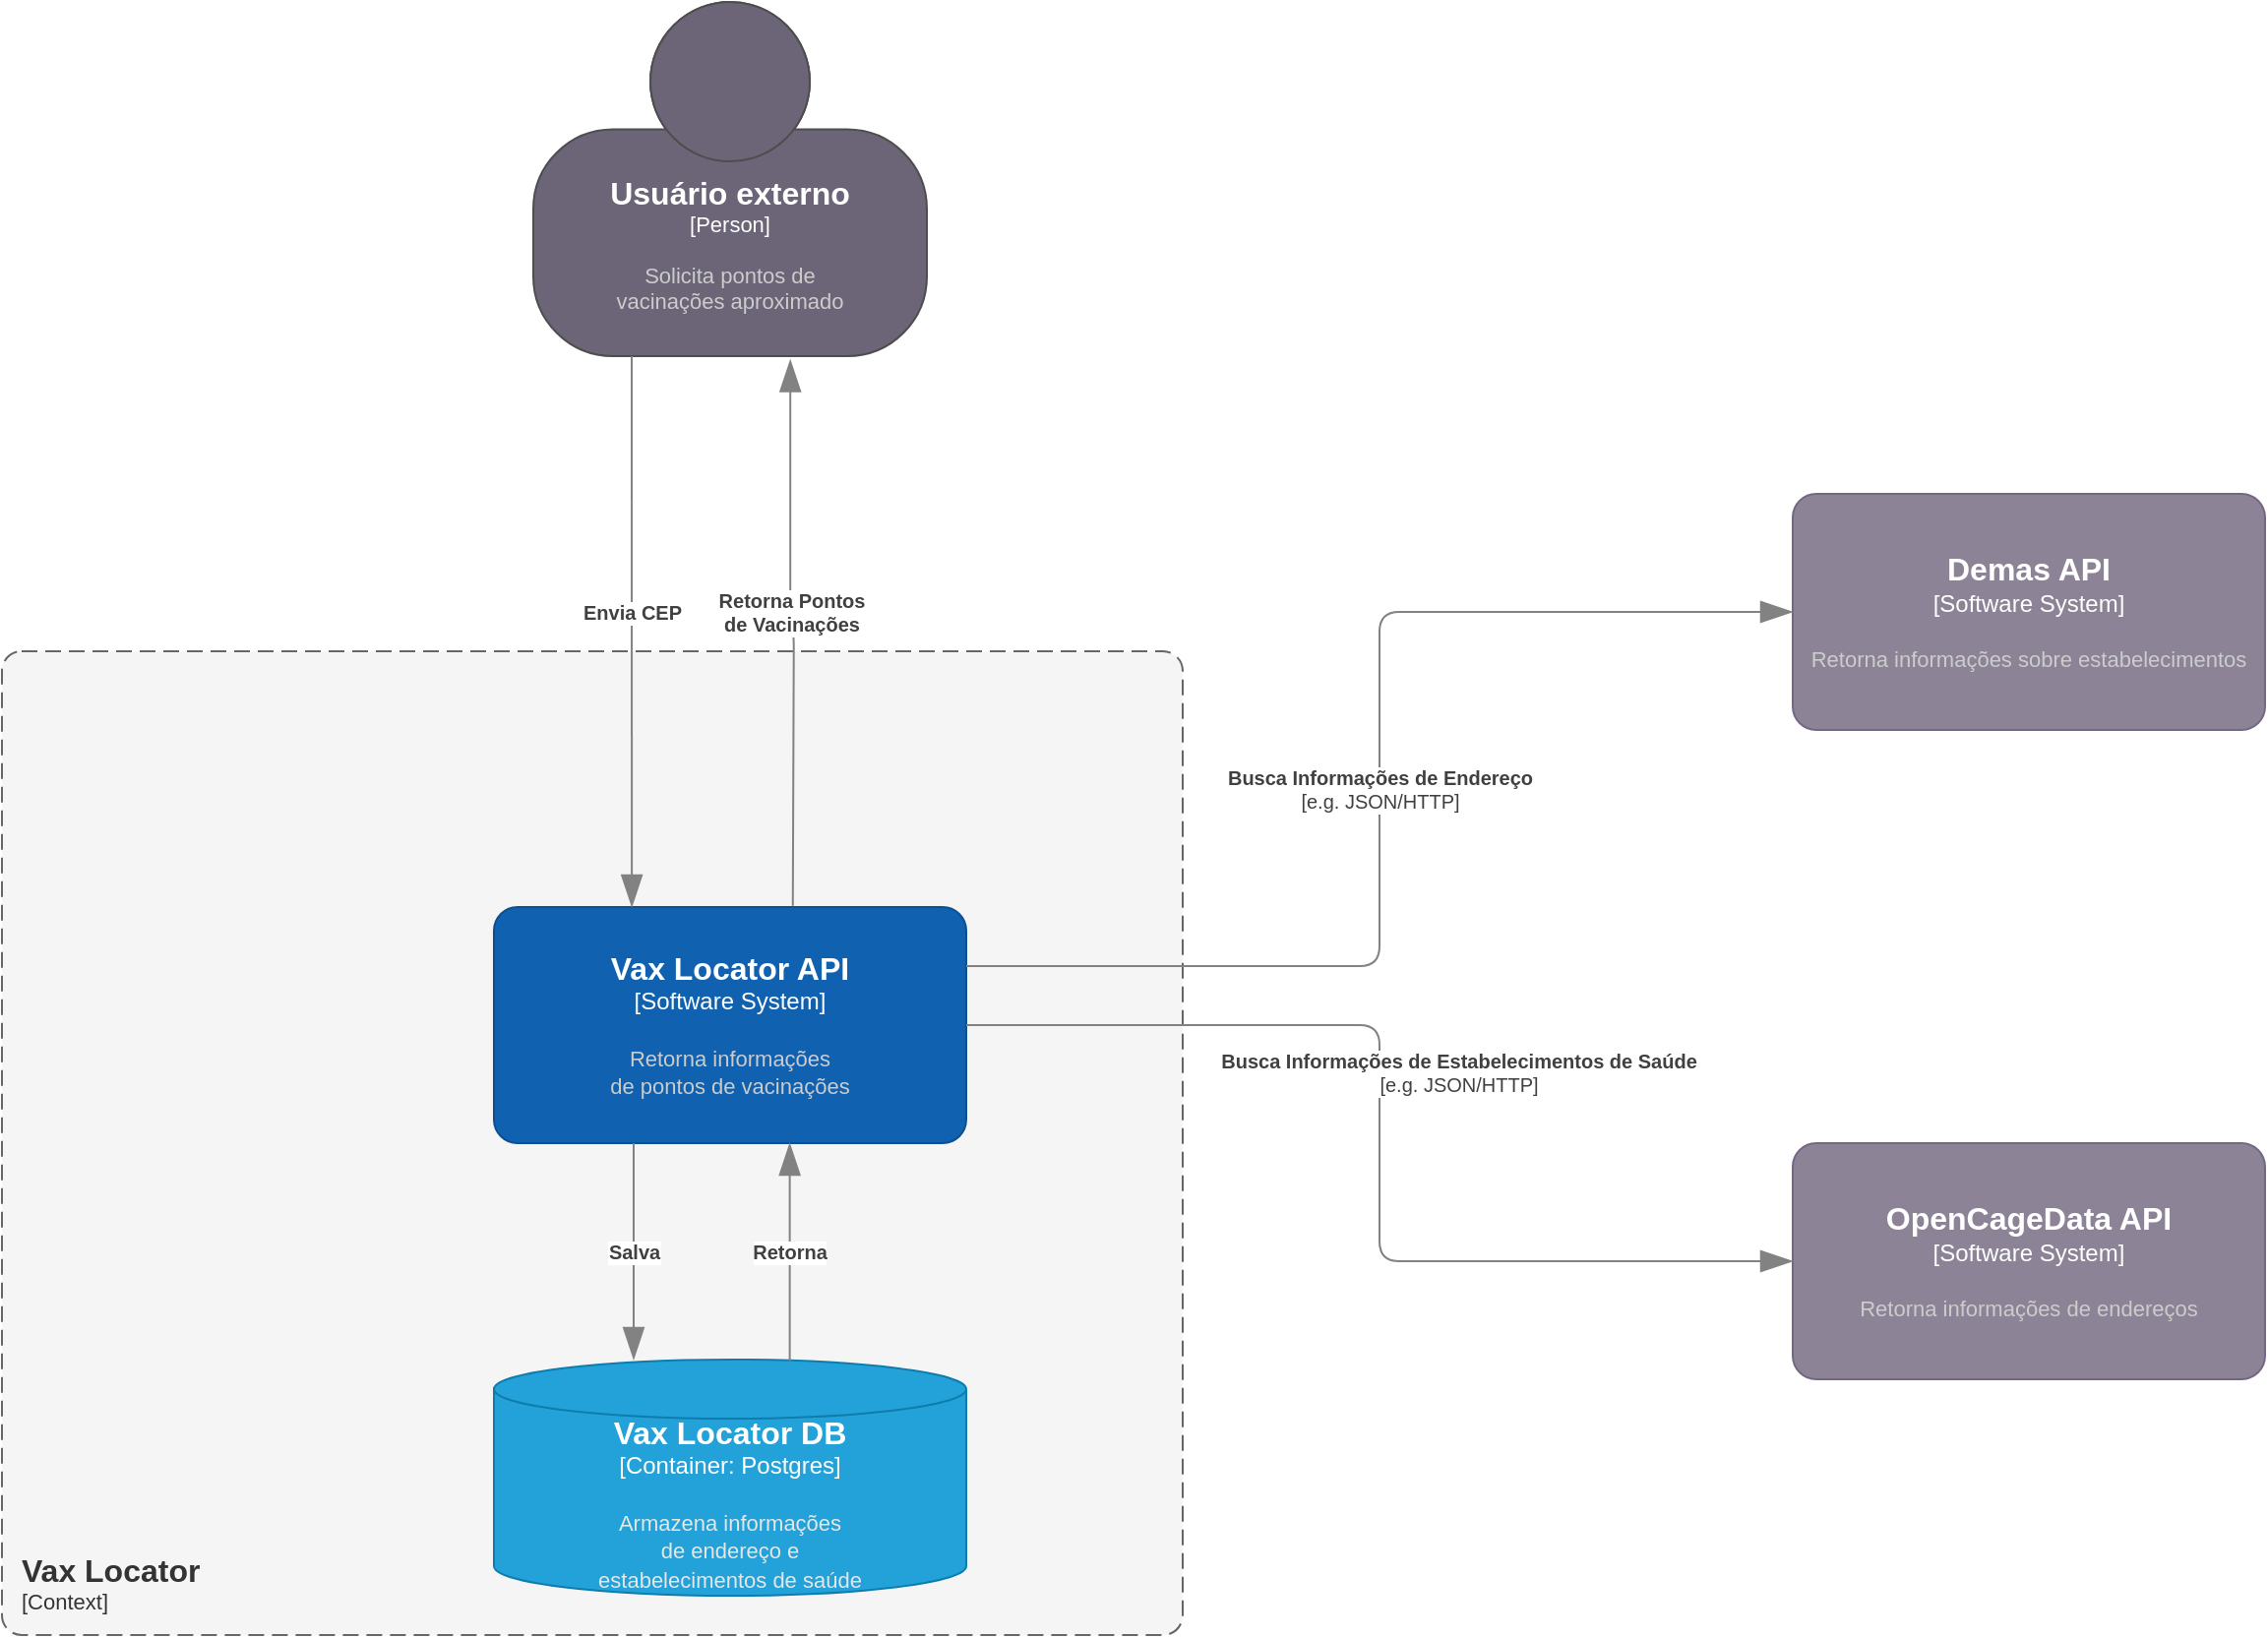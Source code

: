 <mxfile version="22.1.3" type="github">
  <diagram name="Página-1" id="QkrQlqgrrxxfXcxnCm_4">
    <mxGraphModel dx="1750" dy="890" grid="1" gridSize="10" guides="1" tooltips="1" connect="1" arrows="1" fold="1" page="1" pageScale="1" pageWidth="827" pageHeight="1169" math="0" shadow="0">
      <root>
        <mxCell id="0" />
        <mxCell id="1" parent="0" />
        <object placeholders="1" c4Name="Vax Locator" c4Type="SystemScopeBoundary" c4Application="Context" label="&lt;font style=&quot;font-size: 16px&quot;&gt;&lt;b&gt;&lt;div style=&quot;text-align: left&quot;&gt;%c4Name%&lt;/div&gt;&lt;/b&gt;&lt;/font&gt;&lt;div style=&quot;text-align: left&quot;&gt;[%c4Application%]&lt;/div&gt;" id="pda01Lea6JTAgPqUUlsO-16">
          <mxCell style="rounded=1;fontSize=11;whiteSpace=wrap;html=1;dashed=1;arcSize=20;fillColor=#f5f5f5;strokeColor=#666666;labelBackgroundColor=none;align=left;verticalAlign=bottom;labelBorderColor=none;spacingTop=0;spacing=10;dashPattern=8 4;metaEdit=1;rotatable=0;perimeter=rectanglePerimeter;noLabel=0;labelPadding=0;allowArrows=0;connectable=0;expand=0;recursiveResize=0;editable=1;pointerEvents=0;absoluteArcSize=1;points=[[0.25,0,0],[0.5,0,0],[0.75,0,0],[1,0.25,0],[1,0.5,0],[1,0.75,0],[0.75,1,0],[0.5,1,0],[0.25,1,0],[0,0.75,0],[0,0.5,0],[0,0.25,0]];fontColor=#333333;" vertex="1" parent="1">
            <mxGeometry x="40" y="360" width="600" height="500" as="geometry" />
          </mxCell>
        </object>
        <object placeholders="1" c4Name="Usuário externo" c4Type="Person" c4Description="Solicita pontos de &#xa;vacinações aproximado" label="&lt;font style=&quot;font-size: 16px&quot;&gt;&lt;b&gt;%c4Name%&lt;/b&gt;&lt;/font&gt;&lt;div&gt;[%c4Type%]&lt;/div&gt;&lt;br&gt;&lt;div&gt;&lt;font style=&quot;font-size: 11px&quot;&gt;&lt;font color=&quot;#cccccc&quot;&gt;%c4Description%&lt;/font&gt;&lt;/div&gt;" id="pda01Lea6JTAgPqUUlsO-1">
          <mxCell style="html=1;fontSize=11;dashed=0;whiteSpace=wrap;fillColor=#6C6477;strokeColor=#4D4D4D;fontColor=#ffffff;shape=mxgraph.c4.person2;align=center;metaEdit=1;points=[[0.5,0,0],[1,0.5,0],[1,0.75,0],[0.75,1,0],[0.5,1,0],[0.25,1,0],[0,0.75,0],[0,0.5,0]];resizable=0;rounded=1;" vertex="1" parent="1">
            <mxGeometry x="310" y="30" width="200" height="180" as="geometry" />
          </mxCell>
        </object>
        <object placeholders="1" c4Name="OpenCageData API " c4Type="Software System" c4Description="Retorna informações de endereços" label="&lt;font style=&quot;font-size: 16px&quot;&gt;&lt;b&gt;%c4Name%&lt;/b&gt;&lt;/font&gt;&lt;div&gt;[%c4Type%]&lt;/div&gt;&lt;br&gt;&lt;div&gt;&lt;font style=&quot;font-size: 11px&quot;&gt;&lt;font color=&quot;#cccccc&quot;&gt;%c4Description%&lt;/font&gt;&lt;/div&gt;" id="pda01Lea6JTAgPqUUlsO-2">
          <mxCell style="rounded=1;whiteSpace=wrap;html=1;labelBackgroundColor=none;fillColor=#8C8496;fontColor=#ffffff;align=center;arcSize=10;strokeColor=#736782;metaEdit=1;resizable=0;points=[[0.25,0,0],[0.5,0,0],[0.75,0,0],[1,0.25,0],[1,0.5,0],[1,0.75,0],[0.75,1,0],[0.5,1,0],[0.25,1,0],[0,0.75,0],[0,0.5,0],[0,0.25,0]];" vertex="1" parent="1">
            <mxGeometry x="950" y="610" width="240" height="120" as="geometry" />
          </mxCell>
        </object>
        <object placeholders="1" c4Name="Demas API" c4Type="Software System" c4Description="Retorna informações sobre estabelecimentos" label="&lt;font style=&quot;font-size: 16px&quot;&gt;&lt;b&gt;%c4Name%&lt;/b&gt;&lt;/font&gt;&lt;div&gt;[%c4Type%]&lt;/div&gt;&lt;br&gt;&lt;div&gt;&lt;font style=&quot;font-size: 11px&quot;&gt;&lt;font color=&quot;#cccccc&quot;&gt;%c4Description%&lt;/font&gt;&lt;/div&gt;" id="pda01Lea6JTAgPqUUlsO-3">
          <mxCell style="rounded=1;whiteSpace=wrap;html=1;labelBackgroundColor=none;fillColor=#8C8496;fontColor=#ffffff;align=center;arcSize=10;strokeColor=#736782;metaEdit=1;resizable=0;points=[[0.25,0,0],[0.5,0,0],[0.75,0,0],[1,0.25,0],[1,0.5,0],[1,0.75,0],[0.75,1,0],[0.5,1,0],[0.25,1,0],[0,0.75,0],[0,0.5,0],[0,0.25,0]];" vertex="1" parent="1">
            <mxGeometry x="950" y="280" width="240" height="120" as="geometry" />
          </mxCell>
        </object>
        <object placeholders="1" c4Name="Vax Locator API" c4Type="Software System" c4Description="Retorna informações &#xa;de pontos de vacinações" label="&lt;font style=&quot;font-size: 16px&quot;&gt;&lt;b&gt;%c4Name%&lt;/b&gt;&lt;/font&gt;&lt;div&gt;[%c4Type%]&lt;/div&gt;&lt;br&gt;&lt;div&gt;&lt;font style=&quot;font-size: 11px&quot;&gt;&lt;font color=&quot;#cccccc&quot;&gt;%c4Description%&lt;/font&gt;&lt;/div&gt;" id="pda01Lea6JTAgPqUUlsO-4">
          <mxCell style="rounded=1;whiteSpace=wrap;html=1;labelBackgroundColor=none;fillColor=#1061B0;fontColor=#ffffff;align=center;arcSize=10;strokeColor=#0D5091;metaEdit=1;resizable=0;points=[[0.25,0,0],[0.5,0,0],[0.75,0,0],[1,0.25,0],[1,0.5,0],[1,0.75,0],[0.75,1,0],[0.5,1,0],[0.25,1,0],[0,0.75,0],[0,0.5,0],[0,0.25,0]];" vertex="1" parent="1">
            <mxGeometry x="290" y="490" width="240" height="120" as="geometry" />
          </mxCell>
        </object>
        <object placeholders="1" c4Type="Vax Locator DB" c4Container="Container" c4Technology="Postgres" c4Description="Armazena informações&#xa;de endereço e&#xa;estabelecimentos de saúde" label="&lt;font style=&quot;font-size: 16px&quot;&gt;&lt;b&gt;%c4Type%&lt;/b&gt;&lt;/font&gt;&lt;div&gt;[%c4Container%:&amp;nbsp;%c4Technology%]&lt;/div&gt;&lt;br&gt;&lt;div&gt;&lt;font style=&quot;font-size: 11px&quot;&gt;&lt;font color=&quot;#E6E6E6&quot;&gt;%c4Description%&lt;/font&gt;&lt;/div&gt;" id="pda01Lea6JTAgPqUUlsO-5">
          <mxCell style="shape=cylinder3;size=15;whiteSpace=wrap;html=1;boundedLbl=1;rounded=1;labelBackgroundColor=none;fillColor=#23A2D9;fontSize=12;fontColor=#ffffff;align=center;strokeColor=#0E7DAD;metaEdit=1;points=[[0.5,0,0],[1,0.25,0],[1,0.5,0],[1,0.75,0],[0.5,1,0],[0,0.75,0],[0,0.5,0],[0,0.25,0]];resizable=0;" vertex="1" parent="1">
            <mxGeometry x="290" y="720" width="240" height="120" as="geometry" />
          </mxCell>
        </object>
        <object placeholders="1" c4Type="Relationship" c4Technology="e.g. JSON/HTTP" c4Description="Busca Informações de Endereço" label="&lt;div style=&quot;text-align: left&quot;&gt;&lt;div style=&quot;text-align: center&quot;&gt;&lt;b&gt;%c4Description%&lt;/b&gt;&lt;/div&gt;&lt;div style=&quot;text-align: center&quot;&gt;[%c4Technology%]&lt;/div&gt;&lt;/div&gt;" id="pda01Lea6JTAgPqUUlsO-7">
          <mxCell style="endArrow=blockThin;html=1;fontSize=10;fontColor=#404040;strokeWidth=1;endFill=1;strokeColor=#828282;elbow=vertical;metaEdit=1;endSize=14;startSize=14;jumpStyle=arc;jumpSize=16;rounded=1;edgeStyle=orthogonalEdgeStyle;entryX=0;entryY=0.5;entryDx=0;entryDy=0;entryPerimeter=0;exitX=1;exitY=0.25;exitDx=0;exitDy=0;exitPerimeter=0;" edge="1" parent="1" source="pda01Lea6JTAgPqUUlsO-4" target="pda01Lea6JTAgPqUUlsO-3">
            <mxGeometry width="240" relative="1" as="geometry">
              <mxPoint x="440" y="429.44" as="sourcePoint" />
              <mxPoint x="680" y="429.44" as="targetPoint" />
            </mxGeometry>
          </mxCell>
        </object>
        <object placeholders="1" c4Type="Relationship" c4Technology="e.g. JSON/HTTP" c4Description="Busca Informações de Estabelecimentos de Saúde" label="&lt;div style=&quot;text-align: left&quot;&gt;&lt;div style=&quot;text-align: center&quot;&gt;&lt;b&gt;%c4Description%&lt;/b&gt;&lt;/div&gt;&lt;div style=&quot;text-align: center&quot;&gt;[%c4Technology%]&lt;/div&gt;&lt;/div&gt;" id="pda01Lea6JTAgPqUUlsO-8">
          <mxCell style="endArrow=blockThin;html=1;fontSize=10;fontColor=#404040;strokeWidth=1;endFill=1;strokeColor=#828282;elbow=vertical;metaEdit=1;endSize=14;startSize=14;jumpStyle=arc;jumpSize=16;rounded=1;edgeStyle=orthogonalEdgeStyle;exitX=1;exitY=0.5;exitDx=0;exitDy=0;exitPerimeter=0;entryX=0;entryY=0.5;entryDx=0;entryDy=0;entryPerimeter=0;" edge="1" parent="1" source="pda01Lea6JTAgPqUUlsO-4" target="pda01Lea6JTAgPqUUlsO-2">
            <mxGeometry x="-0.133" y="40" width="240" relative="1" as="geometry">
              <mxPoint x="545" y="550" as="sourcePoint" />
              <mxPoint x="725" y="670" as="targetPoint" />
              <mxPoint as="offset" />
            </mxGeometry>
          </mxCell>
        </object>
        <object placeholders="1" c4Type="Relationship" c4Description="Salva" label="&lt;div style=&quot;text-align: left&quot;&gt;&lt;div style=&quot;text-align: center&quot;&gt;&lt;b&gt;%c4Description%&lt;/b&gt;&lt;/div&gt;" id="pda01Lea6JTAgPqUUlsO-12">
          <mxCell style="endArrow=blockThin;html=1;fontSize=10;fontColor=#404040;strokeWidth=1;endFill=1;strokeColor=#828282;elbow=vertical;metaEdit=1;endSize=14;startSize=14;jumpStyle=arc;jumpSize=16;rounded=1;edgeStyle=orthogonalEdgeStyle;exitX=0.5;exitY=1;exitDx=0;exitDy=0;exitPerimeter=0;entryX=0.5;entryY=0;entryDx=0;entryDy=0;entryPerimeter=0;" edge="1" parent="1">
            <mxGeometry width="240" relative="1" as="geometry">
              <mxPoint x="361" y="610" as="sourcePoint" />
              <mxPoint x="361" y="720" as="targetPoint" />
            </mxGeometry>
          </mxCell>
        </object>
        <object placeholders="1" c4Type="Relationship" c4Description="Retorna" label="&lt;div style=&quot;text-align: left&quot;&gt;&lt;div style=&quot;text-align: center&quot;&gt;&lt;b&gt;%c4Description%&lt;/b&gt;&lt;/div&gt;" id="pda01Lea6JTAgPqUUlsO-13">
          <mxCell style="endArrow=blockThin;html=1;fontSize=10;fontColor=#404040;strokeWidth=1;endFill=1;strokeColor=#828282;elbow=vertical;metaEdit=1;endSize=14;startSize=14;jumpStyle=arc;jumpSize=16;rounded=1;edgeStyle=orthogonalEdgeStyle;exitX=0.593;exitY=0.006;exitDx=0;exitDy=0;exitPerimeter=0;entryX=0.593;entryY=1;entryDx=0;entryDy=0;entryPerimeter=0;" edge="1" parent="1">
            <mxGeometry width="240" relative="1" as="geometry">
              <mxPoint x="440.32" y="720.72" as="sourcePoint" />
              <mxPoint x="440.32" y="610" as="targetPoint" />
            </mxGeometry>
          </mxCell>
        </object>
        <object placeholders="1" c4Type="Relationship" c4Description="Envia CEP" label="&lt;div style=&quot;text-align: left&quot;&gt;&lt;div style=&quot;text-align: center&quot;&gt;&lt;b&gt;%c4Description%&lt;/b&gt;&lt;/div&gt;" id="pda01Lea6JTAgPqUUlsO-14">
          <mxCell style="endArrow=blockThin;html=1;fontSize=10;fontColor=#404040;strokeWidth=1;endFill=1;strokeColor=#828282;elbow=vertical;metaEdit=1;endSize=14;startSize=14;jumpStyle=arc;jumpSize=16;rounded=1;edgeStyle=orthogonalEdgeStyle;exitX=0.25;exitY=1;exitDx=0;exitDy=0;exitPerimeter=0;entryX=0.292;entryY=0;entryDx=0;entryDy=0;entryPerimeter=0;" edge="1" parent="1" source="pda01Lea6JTAgPqUUlsO-1" target="pda01Lea6JTAgPqUUlsO-4">
            <mxGeometry x="-0.072" width="240" relative="1" as="geometry">
              <mxPoint x="350" y="390" as="sourcePoint" />
              <mxPoint x="350" y="500" as="targetPoint" />
              <mxPoint as="offset" />
            </mxGeometry>
          </mxCell>
        </object>
        <object placeholders="1" c4Type="Relationship" c4Description="Retorna Pontos &#xa;de Vacinações" label="&lt;div style=&quot;text-align: left&quot;&gt;&lt;div style=&quot;text-align: center&quot;&gt;&lt;b&gt;%c4Description%&lt;/b&gt;&lt;/div&gt;" id="pda01Lea6JTAgPqUUlsO-15">
          <mxCell style="endArrow=blockThin;html=1;fontSize=10;fontColor=#404040;strokeWidth=1;endFill=1;strokeColor=#828282;elbow=vertical;metaEdit=1;endSize=14;startSize=14;jumpStyle=arc;jumpSize=16;rounded=1;edgeStyle=orthogonalEdgeStyle;exitX=0.612;exitY=-0.005;exitDx=0;exitDy=0;exitPerimeter=0;entryX=0.653;entryY=1.01;entryDx=0;entryDy=0;entryPerimeter=0;" edge="1" parent="1" target="pda01Lea6JTAgPqUUlsO-1">
            <mxGeometry x="0.083" width="240" relative="1" as="geometry">
              <mxPoint x="441.88" y="489.4" as="sourcePoint" />
              <mxPoint x="441.0" y="371.98" as="targetPoint" />
              <mxPoint as="offset" />
            </mxGeometry>
          </mxCell>
        </object>
      </root>
    </mxGraphModel>
  </diagram>
</mxfile>
